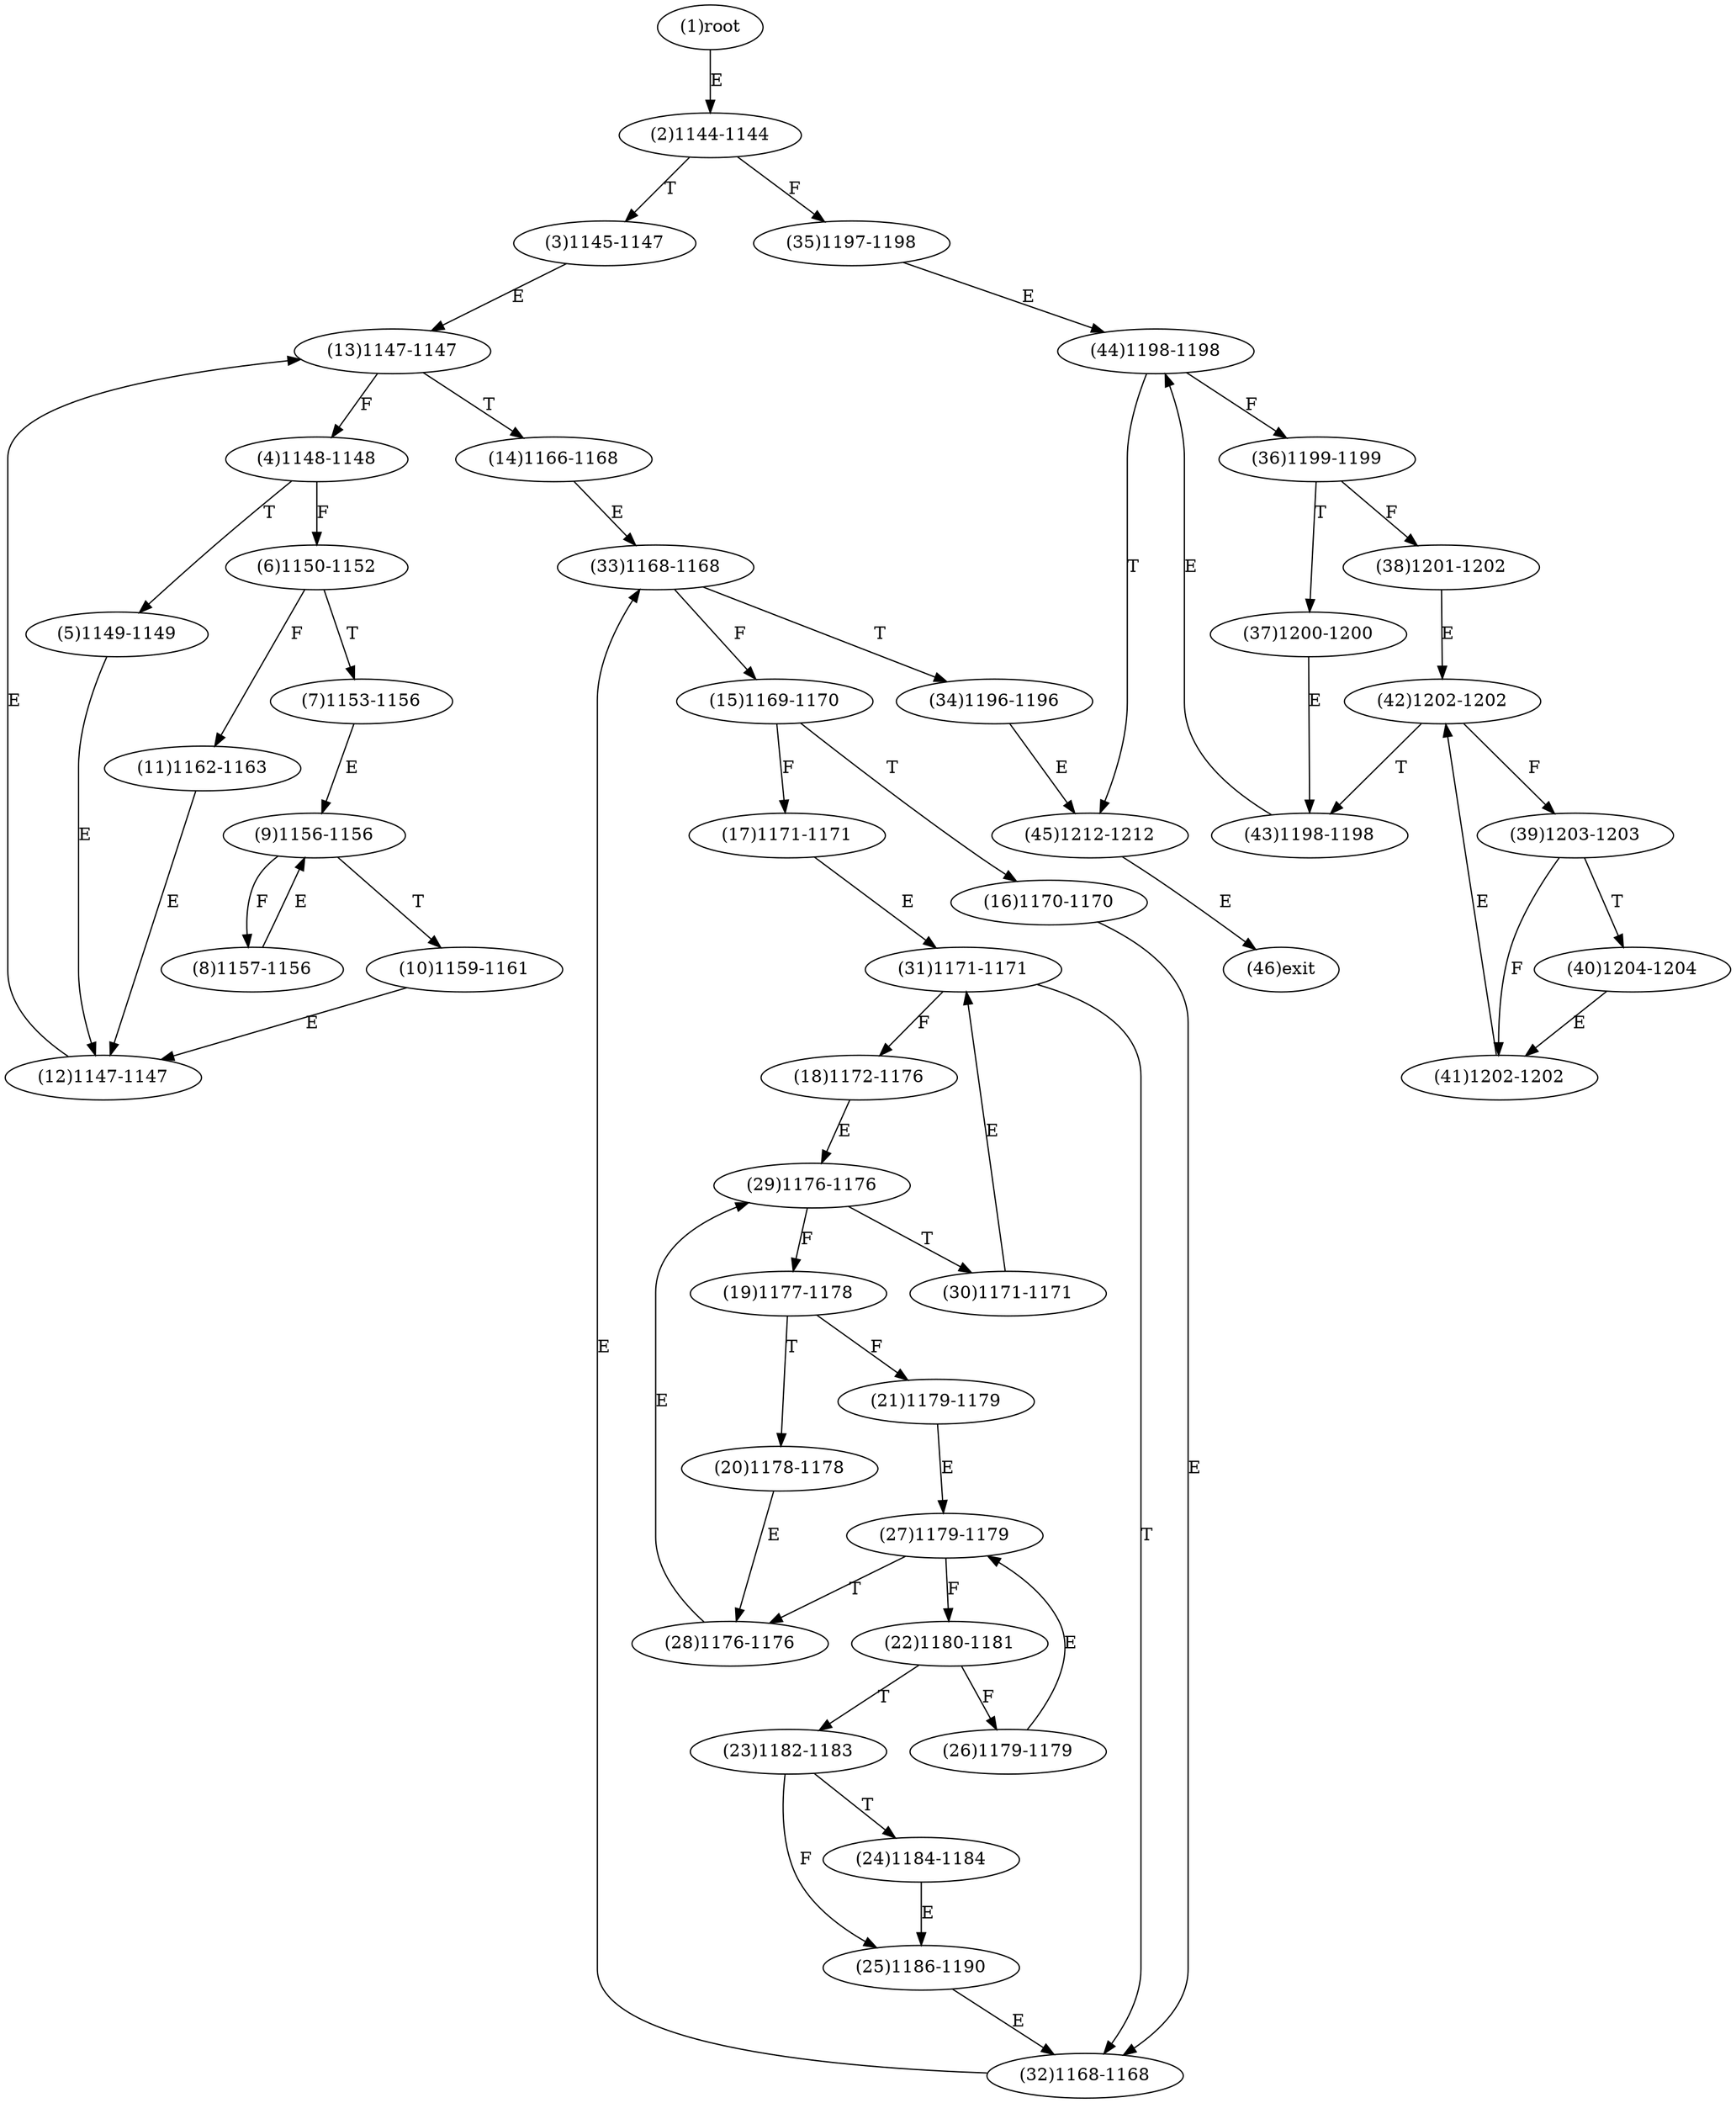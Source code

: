 digraph "" { 
1[ label="(1)root"];
2[ label="(2)1144-1144"];
3[ label="(3)1145-1147"];
4[ label="(4)1148-1148"];
5[ label="(5)1149-1149"];
6[ label="(6)1150-1152"];
7[ label="(7)1153-1156"];
8[ label="(8)1157-1156"];
9[ label="(9)1156-1156"];
10[ label="(10)1159-1161"];
11[ label="(11)1162-1163"];
12[ label="(12)1147-1147"];
13[ label="(13)1147-1147"];
14[ label="(14)1166-1168"];
15[ label="(15)1169-1170"];
17[ label="(17)1171-1171"];
16[ label="(16)1170-1170"];
19[ label="(19)1177-1178"];
18[ label="(18)1172-1176"];
21[ label="(21)1179-1179"];
20[ label="(20)1178-1178"];
23[ label="(23)1182-1183"];
22[ label="(22)1180-1181"];
25[ label="(25)1186-1190"];
24[ label="(24)1184-1184"];
27[ label="(27)1179-1179"];
26[ label="(26)1179-1179"];
29[ label="(29)1176-1176"];
28[ label="(28)1176-1176"];
31[ label="(31)1171-1171"];
30[ label="(30)1171-1171"];
34[ label="(34)1196-1196"];
35[ label="(35)1197-1198"];
32[ label="(32)1168-1168"];
33[ label="(33)1168-1168"];
38[ label="(38)1201-1202"];
39[ label="(39)1203-1203"];
36[ label="(36)1199-1199"];
37[ label="(37)1200-1200"];
42[ label="(42)1202-1202"];
43[ label="(43)1198-1198"];
40[ label="(40)1204-1204"];
41[ label="(41)1202-1202"];
46[ label="(46)exit"];
44[ label="(44)1198-1198"];
45[ label="(45)1212-1212"];
1->2[ label="E"];
2->35[ label="F"];
2->3[ label="T"];
3->13[ label="E"];
4->6[ label="F"];
4->5[ label="T"];
5->12[ label="E"];
6->11[ label="F"];
6->7[ label="T"];
7->9[ label="E"];
8->9[ label="E"];
9->8[ label="F"];
9->10[ label="T"];
10->12[ label="E"];
11->12[ label="E"];
12->13[ label="E"];
13->4[ label="F"];
13->14[ label="T"];
14->33[ label="E"];
15->17[ label="F"];
15->16[ label="T"];
16->32[ label="E"];
17->31[ label="E"];
18->29[ label="E"];
19->21[ label="F"];
19->20[ label="T"];
20->28[ label="E"];
21->27[ label="E"];
22->26[ label="F"];
22->23[ label="T"];
23->25[ label="F"];
23->24[ label="T"];
24->25[ label="E"];
25->32[ label="E"];
26->27[ label="E"];
27->22[ label="F"];
27->28[ label="T"];
28->29[ label="E"];
29->19[ label="F"];
29->30[ label="T"];
30->31[ label="E"];
31->18[ label="F"];
31->32[ label="T"];
32->33[ label="E"];
33->15[ label="F"];
33->34[ label="T"];
34->45[ label="E"];
35->44[ label="E"];
36->38[ label="F"];
36->37[ label="T"];
37->43[ label="E"];
38->42[ label="E"];
39->41[ label="F"];
39->40[ label="T"];
40->41[ label="E"];
41->42[ label="E"];
42->39[ label="F"];
42->43[ label="T"];
43->44[ label="E"];
44->36[ label="F"];
44->45[ label="T"];
45->46[ label="E"];
}